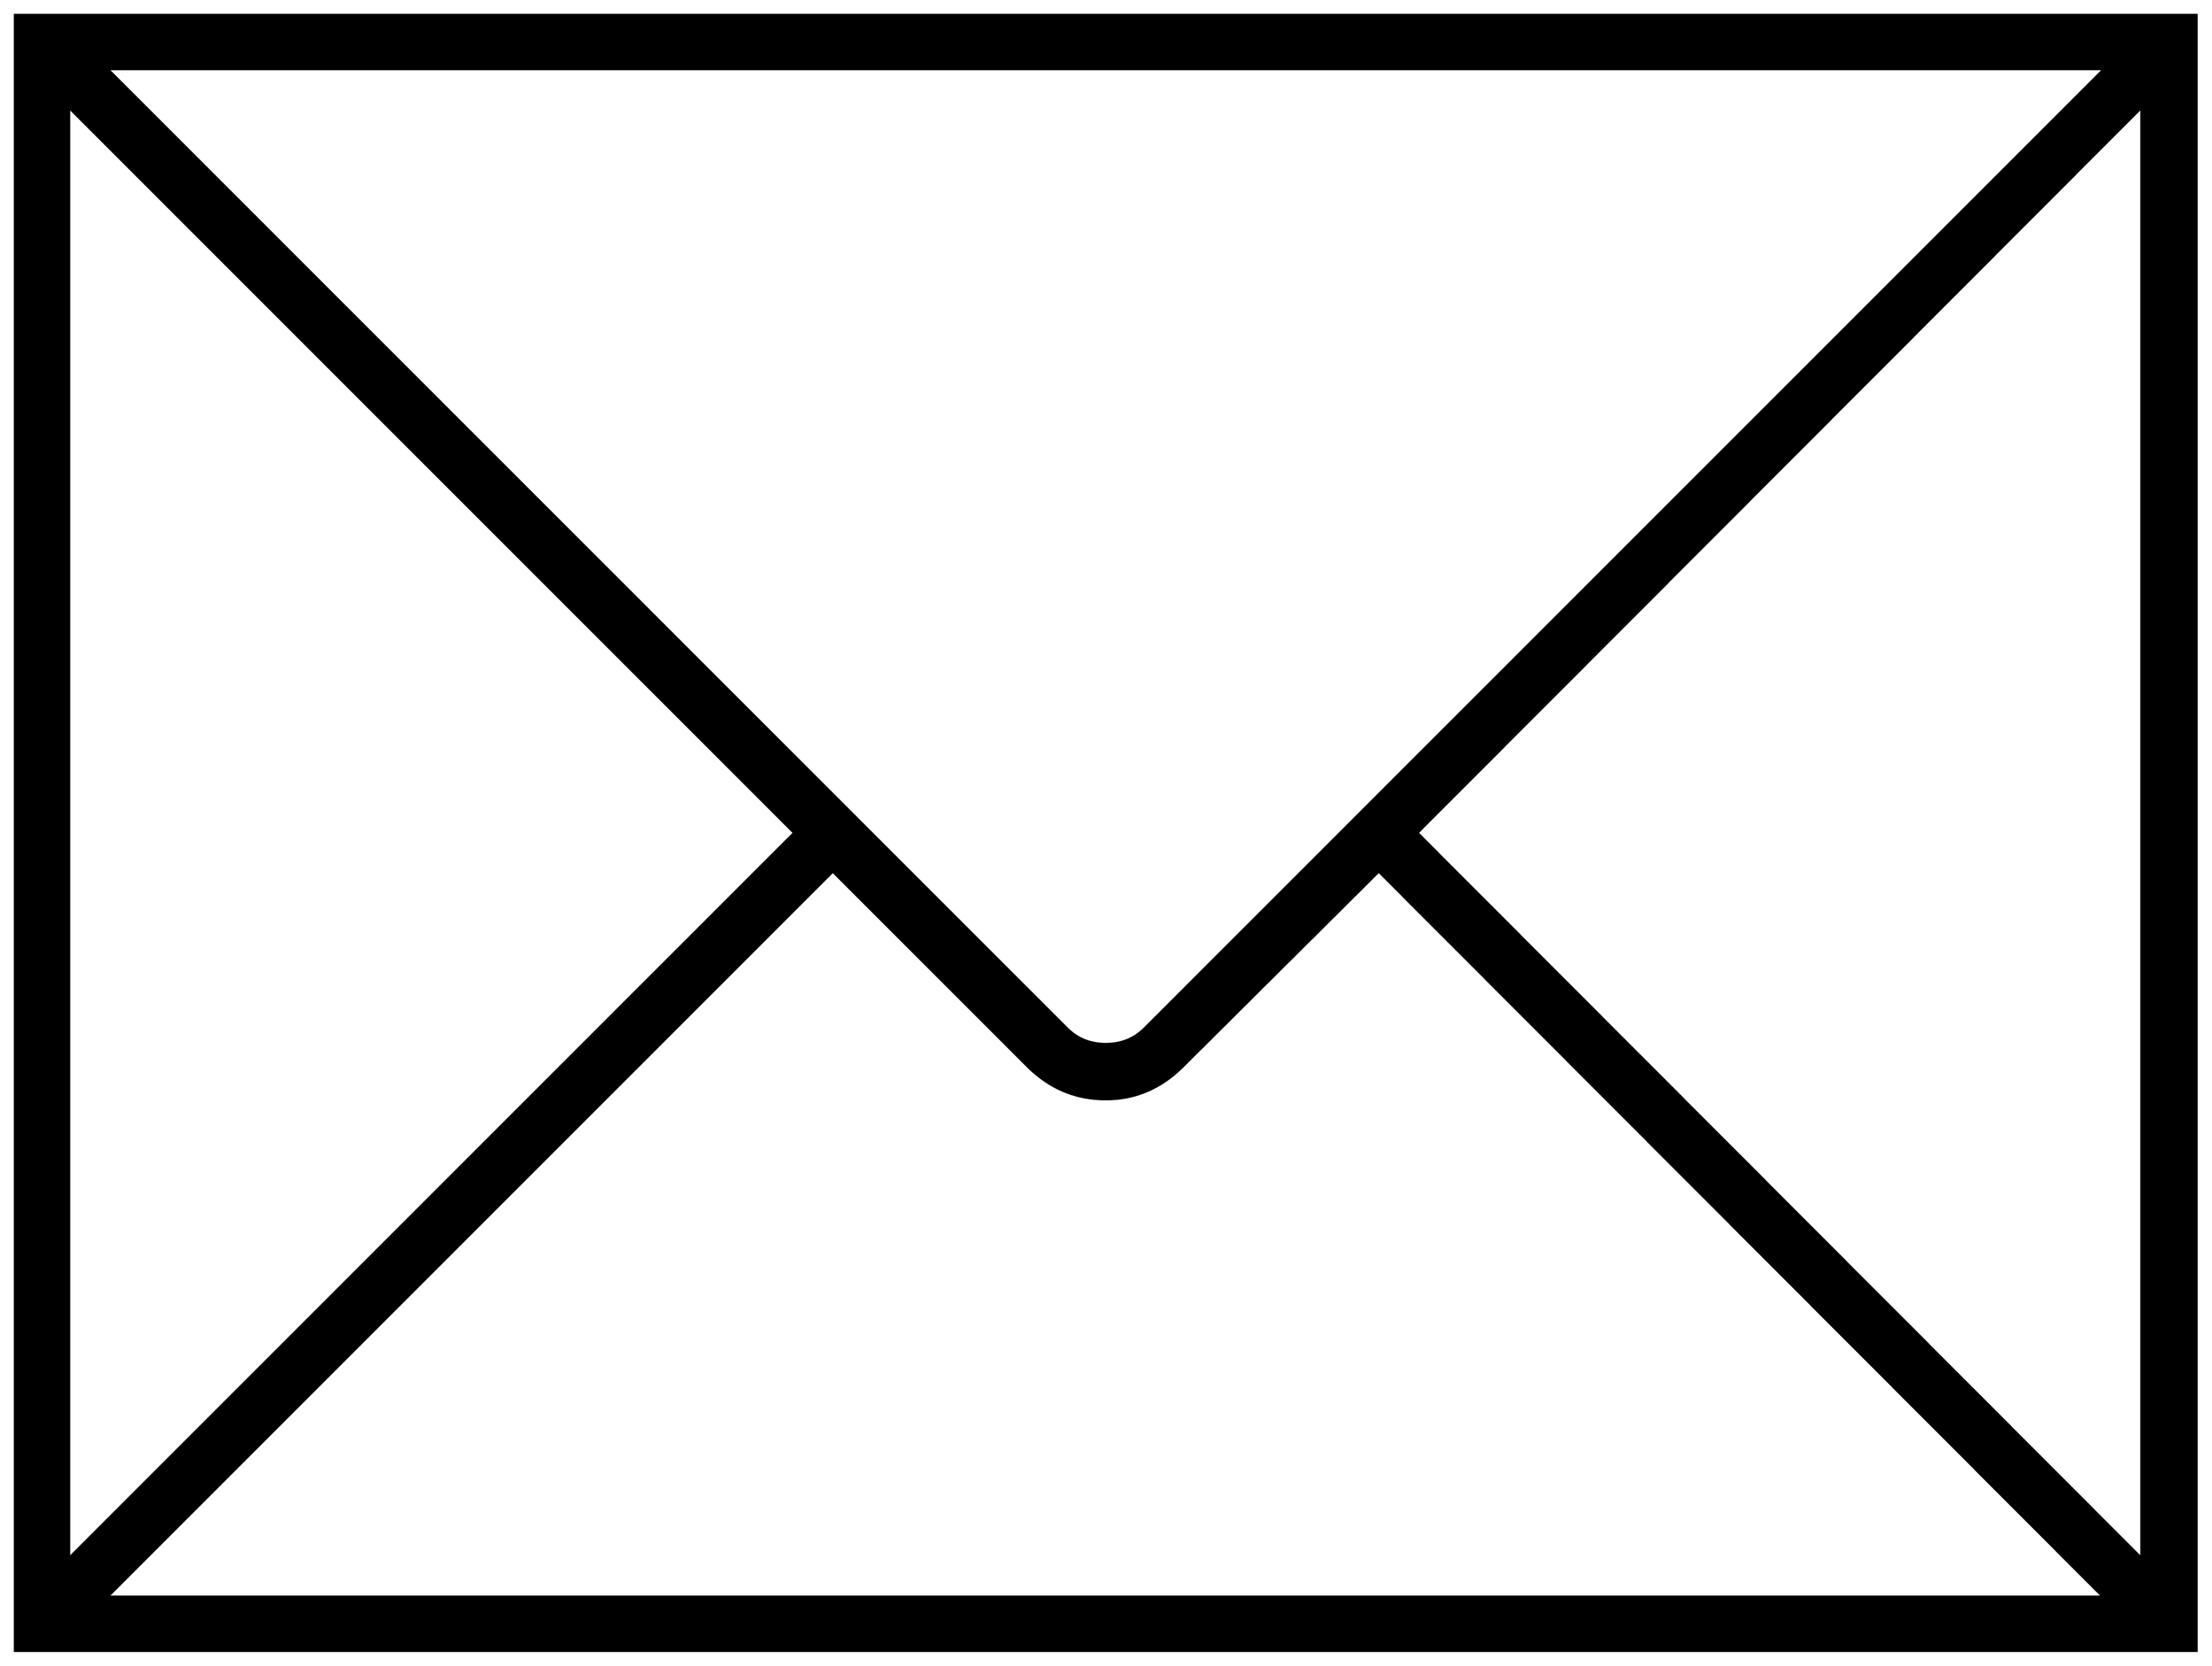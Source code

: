 


\begin{tikzpicture}[y=0.80pt, x=0.80pt, yscale=-1.0, xscale=1.0, inner sep=0pt, outer sep=0pt]
\begin{scope}[shift={(100.0,1864.0)},nonzero rule]
  \path[draw=.,fill=.,line width=1.600pt] (2146.0,0.0) --
    (172.0,0.0) -- (172.0,-1480.0) -- (2146.0,-1480.0) --
    (2146.0,0.0) -- cycle(2096.0,-84.0) -- (2096.0,-1396.0) --
    (1441.0,-740.0) -- (2096.0,-84.0) -- cycle(2062.0,-1431.0)
    -- (256.0,-1431.0) -- (1124.0,-563.0) .. controls
    (1133.333,-553.667) and (1145.0,-549.0) .. (1159.0,-549.0) ..
    controls (1173.0,-549.0) and (1184.667,-553.667) ..
    (1194.0,-563.0) -- (2062.0,-1431.0) -- cycle(2061.0,-49.0)
    -- (1406.0,-705.0) -- (1229.0,-529.0) .. controls
    (1209.0,-509.0) and (1185.667,-499.0) .. (1159.0,-499.0) ..
    controls (1131.667,-499.0) and (1108.0,-509.0) ..
    (1088.0,-529.0) -- (912.0,-705.0) -- (256.0,-49.0) --
    (2061.0,-49.0) -- cycle(877.0,-740.0) -- (221.0,-1396.0) --
    (221.0,-84.0) -- (877.0,-740.0) -- cycle;
\end{scope}

\end{tikzpicture}

